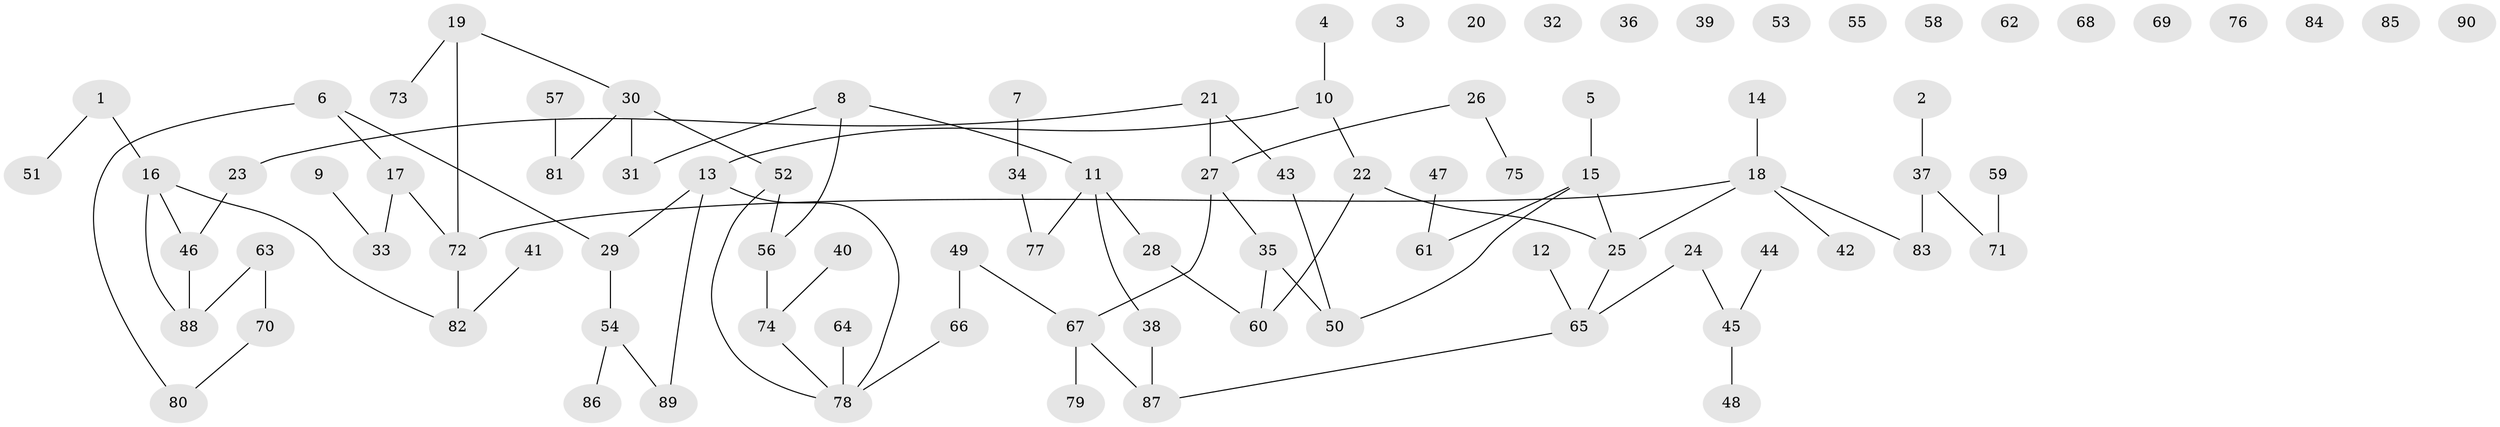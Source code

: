// coarse degree distribution, {4: 0.05555555555555555, 2: 0.2037037037037037, 0: 0.2777777777777778, 6: 0.018518518518518517, 1: 0.3148148148148148, 9: 0.037037037037037035, 5: 0.037037037037037035, 7: 0.018518518518518517, 3: 0.037037037037037035}
// Generated by graph-tools (version 1.1) at 2025/16/03/04/25 18:16:43]
// undirected, 90 vertices, 88 edges
graph export_dot {
graph [start="1"]
  node [color=gray90,style=filled];
  1;
  2;
  3;
  4;
  5;
  6;
  7;
  8;
  9;
  10;
  11;
  12;
  13;
  14;
  15;
  16;
  17;
  18;
  19;
  20;
  21;
  22;
  23;
  24;
  25;
  26;
  27;
  28;
  29;
  30;
  31;
  32;
  33;
  34;
  35;
  36;
  37;
  38;
  39;
  40;
  41;
  42;
  43;
  44;
  45;
  46;
  47;
  48;
  49;
  50;
  51;
  52;
  53;
  54;
  55;
  56;
  57;
  58;
  59;
  60;
  61;
  62;
  63;
  64;
  65;
  66;
  67;
  68;
  69;
  70;
  71;
  72;
  73;
  74;
  75;
  76;
  77;
  78;
  79;
  80;
  81;
  82;
  83;
  84;
  85;
  86;
  87;
  88;
  89;
  90;
  1 -- 16;
  1 -- 51;
  2 -- 37;
  4 -- 10;
  5 -- 15;
  6 -- 17;
  6 -- 29;
  6 -- 80;
  7 -- 34;
  8 -- 11;
  8 -- 31;
  8 -- 56;
  9 -- 33;
  10 -- 13;
  10 -- 22;
  11 -- 28;
  11 -- 38;
  11 -- 77;
  12 -- 65;
  13 -- 29;
  13 -- 78;
  13 -- 89;
  14 -- 18;
  15 -- 25;
  15 -- 50;
  15 -- 61;
  16 -- 46;
  16 -- 82;
  16 -- 88;
  17 -- 33;
  17 -- 72;
  18 -- 25;
  18 -- 42;
  18 -- 72;
  18 -- 83;
  19 -- 30;
  19 -- 72;
  19 -- 73;
  21 -- 23;
  21 -- 27;
  21 -- 43;
  22 -- 25;
  22 -- 60;
  23 -- 46;
  24 -- 45;
  24 -- 65;
  25 -- 65;
  26 -- 27;
  26 -- 75;
  27 -- 35;
  27 -- 67;
  28 -- 60;
  29 -- 54;
  30 -- 31;
  30 -- 52;
  30 -- 81;
  34 -- 77;
  35 -- 50;
  35 -- 60;
  37 -- 71;
  37 -- 83;
  38 -- 87;
  40 -- 74;
  41 -- 82;
  43 -- 50;
  44 -- 45;
  45 -- 48;
  46 -- 88;
  47 -- 61;
  49 -- 66;
  49 -- 67;
  52 -- 56;
  52 -- 78;
  54 -- 86;
  54 -- 89;
  56 -- 74;
  57 -- 81;
  59 -- 71;
  63 -- 70;
  63 -- 88;
  64 -- 78;
  65 -- 87;
  66 -- 78;
  67 -- 79;
  67 -- 87;
  70 -- 80;
  72 -- 82;
  74 -- 78;
}
